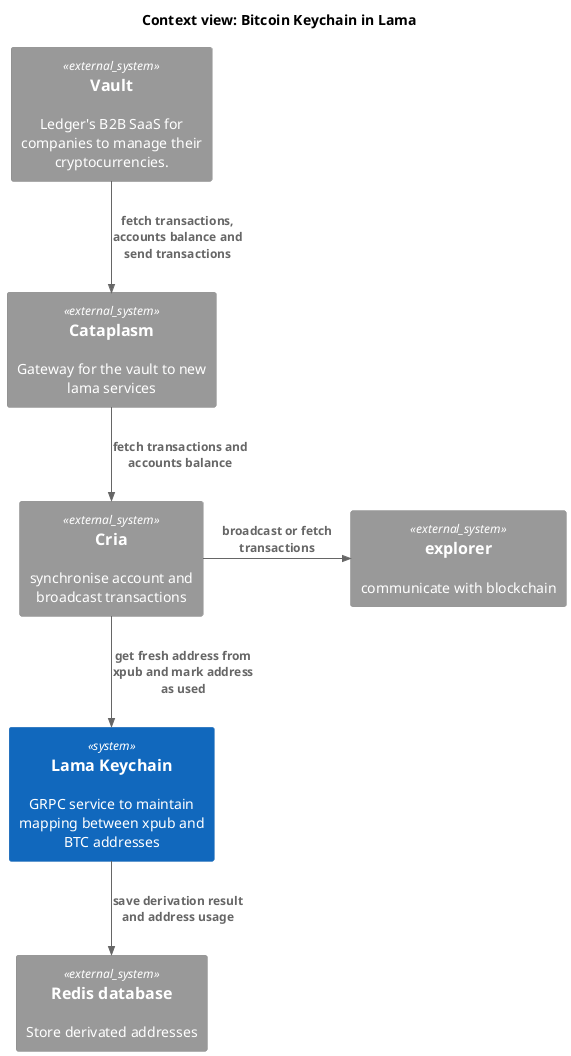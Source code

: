@startuml
title Context view: Bitcoin Keychain in Lama

!include <c4/C4_Container.puml>

System(keychain, "Lama Keychain", "GRPC service to maintain mapping between xpub and BTC addresses")

System_Ext(vault, "Vault", "Ledger's B2B SaaS for companies to manage their cryptocurrencies.")
System_Ext(cataplasm, "Cataplasm", "Gateway for the vault to new lama services")
System_Ext(lama, "Cria", "synchronise account and broadcast transactions")
System_Ext(explorer, "explorer", "communicate with blockchain")
System_Ext(redis, "Redis database", "Store derivated addresses")

Rel(vault, cataplasm, "fetch transactions, accounts balance and send transactions")
Rel(cataplasm, lama, "fetch transactions and accounts balance")
Rel(keychain, redis, "save derivation result and address usage")
Rel_R(lama, explorer, "broadcast or fetch transactions")
Rel(lama, keychain, "get fresh address from xpub and mark address as used")
@endumlq
